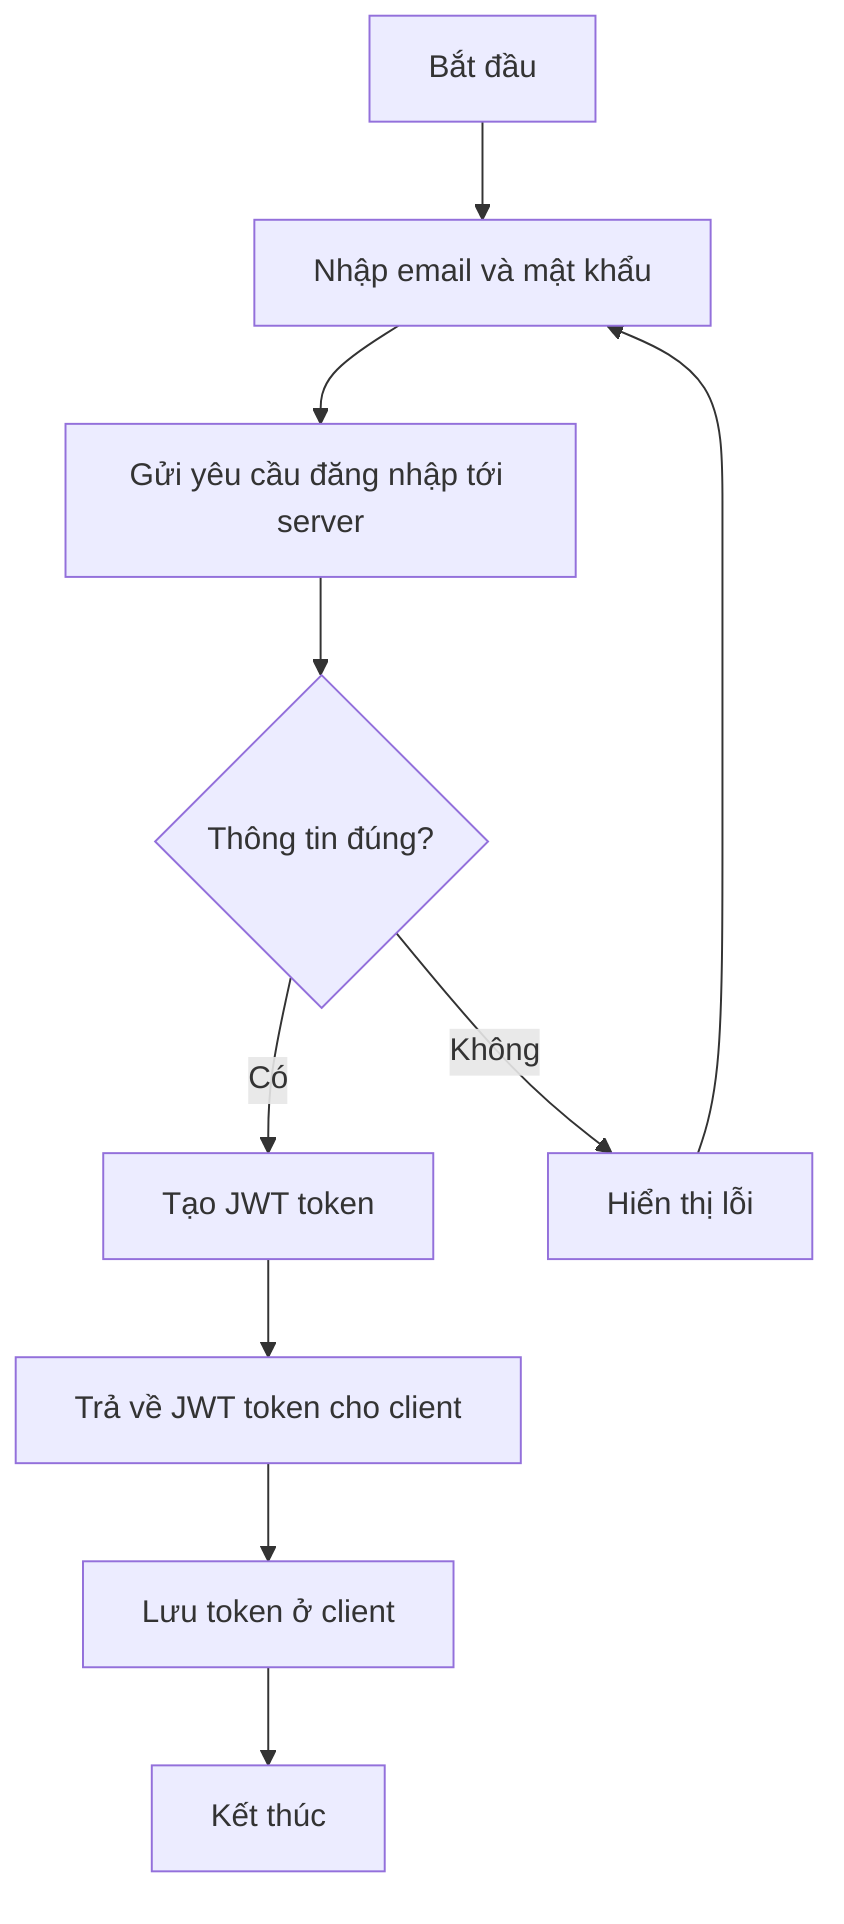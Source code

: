 %% Diagram đăng nhập
graph TD
    I[Bắt đầu] --> J[Nhập email và mật khẩu]
    J --> K[Gửi yêu cầu đăng nhập tới server]
    K --> L{Thông tin đúng?}
    L -->|Có| M[Tạo JWT token]
    L -->|Không| N[Hiển thị lỗi]
    N --> J
    M --> O[Trả về JWT token cho client]
    O --> P[Lưu token ở client]
    P --> Q[Kết thúc]